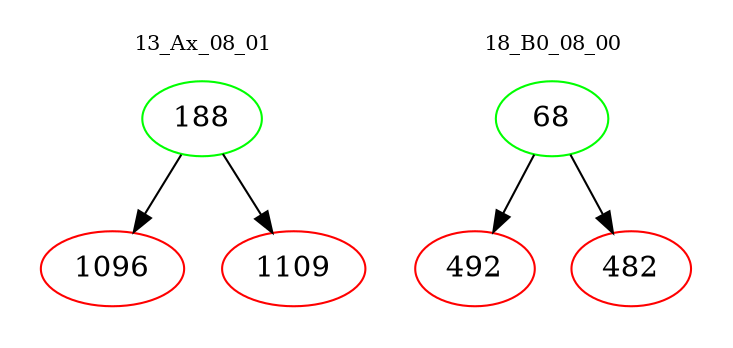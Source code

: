 digraph{
subgraph cluster_0 {
color = white
label = "13_Ax_08_01";
fontsize=10;
T0_188 [label="188", color="green"]
T0_188 -> T0_1096 [color="black"]
T0_1096 [label="1096", color="red"]
T0_188 -> T0_1109 [color="black"]
T0_1109 [label="1109", color="red"]
}
subgraph cluster_1 {
color = white
label = "18_B0_08_00";
fontsize=10;
T1_68 [label="68", color="green"]
T1_68 -> T1_492 [color="black"]
T1_492 [label="492", color="red"]
T1_68 -> T1_482 [color="black"]
T1_482 [label="482", color="red"]
}
}
